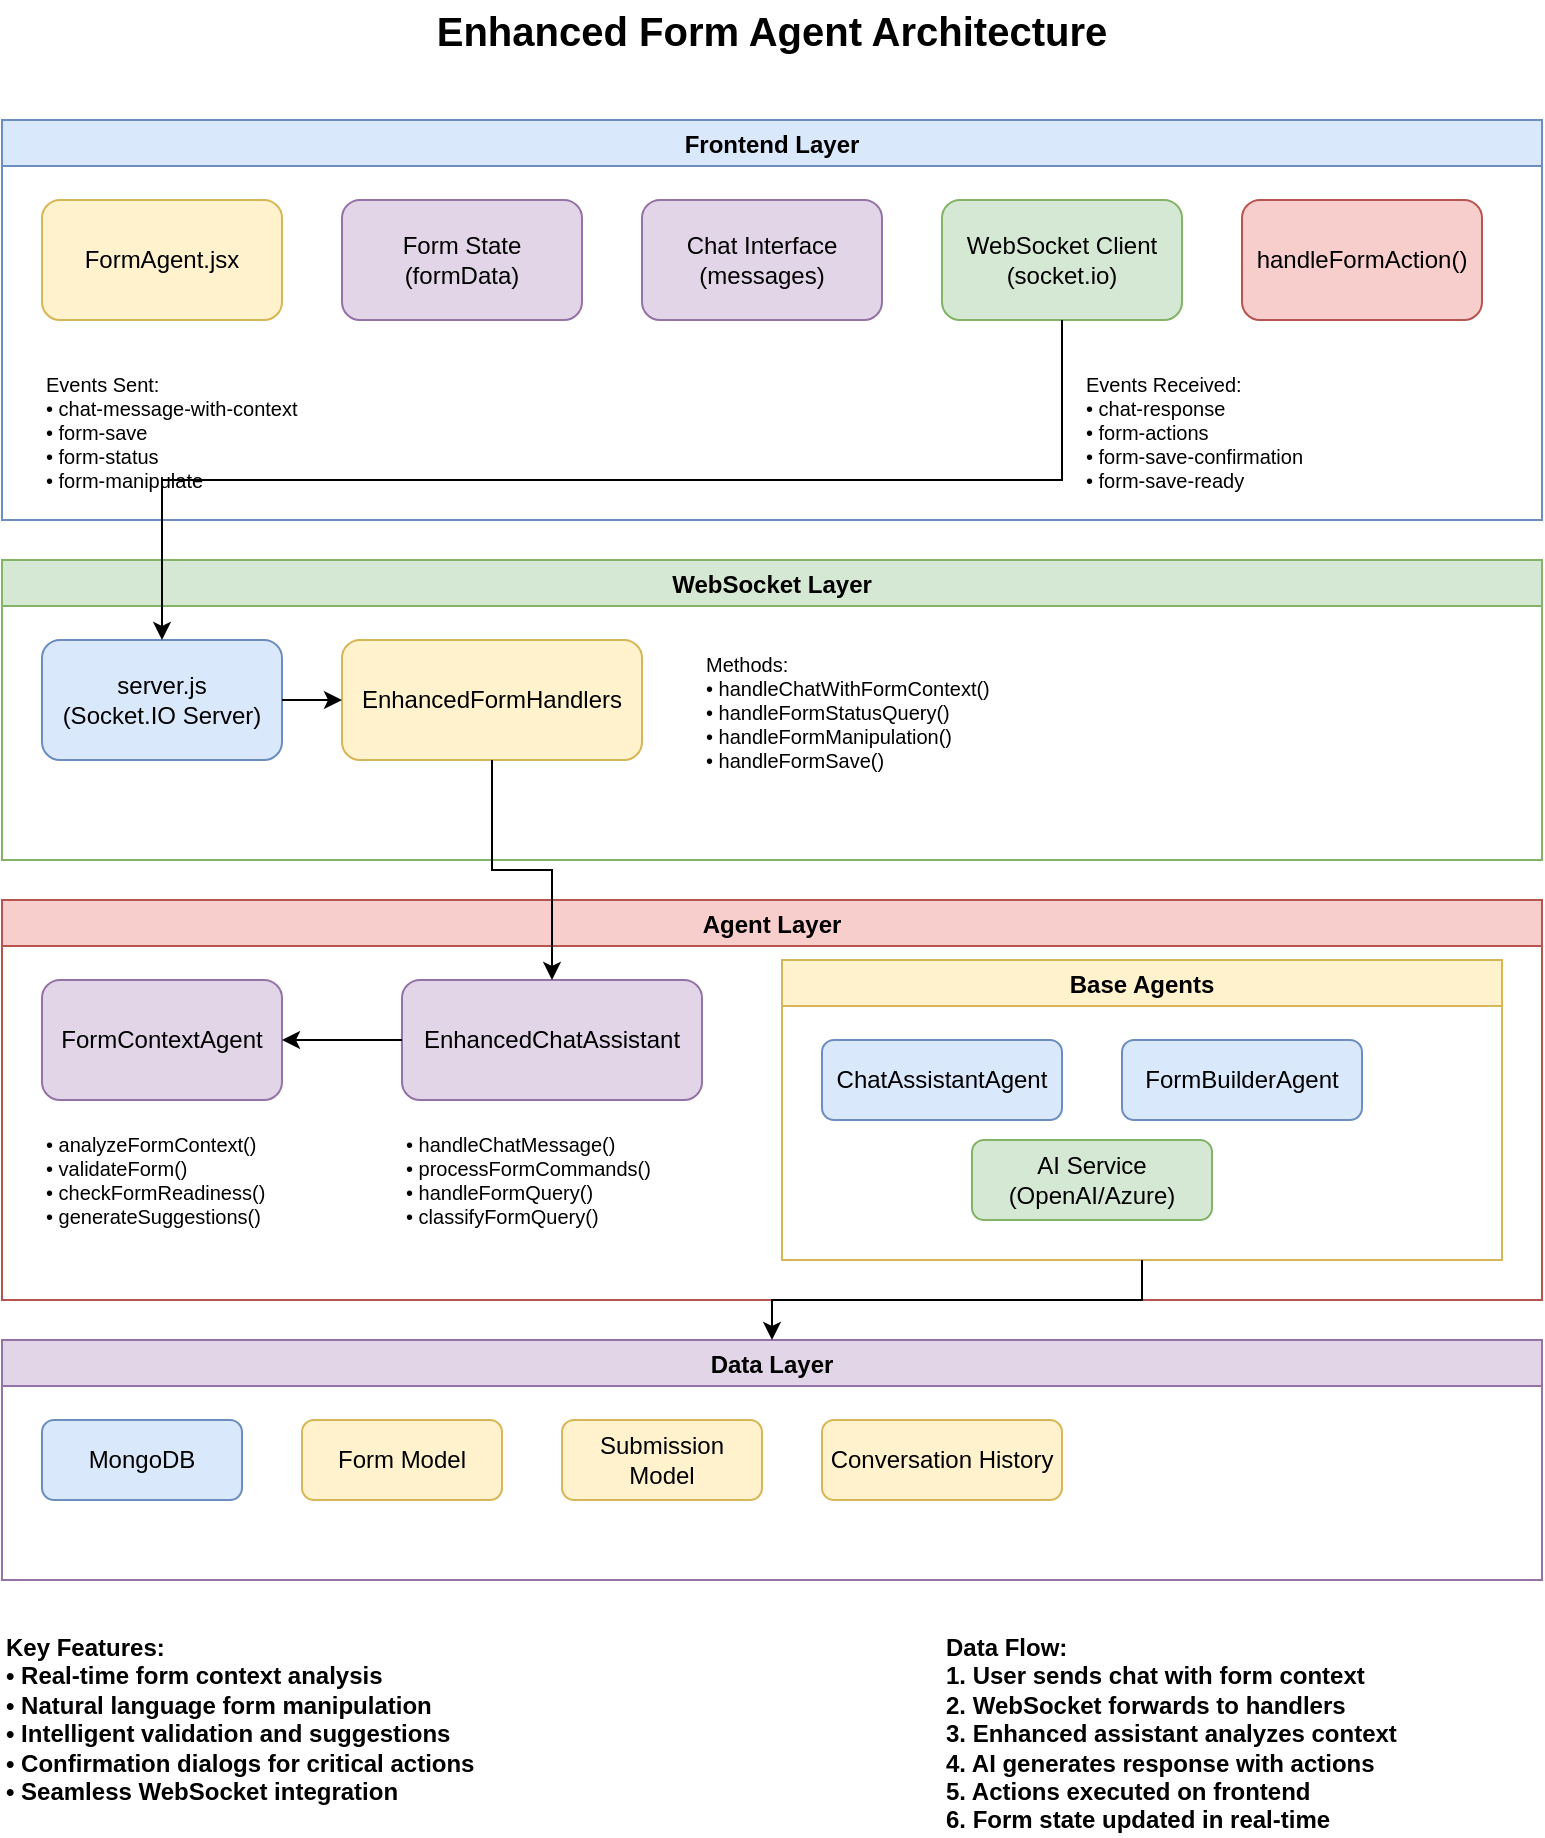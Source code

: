 <?xml version="1.0" encoding="UTF-8"?>
<mxfile version="21.0.0">
  <diagram name="Enhanced Form Agent Architecture" id="enhanced-form-agent-arch">
    <mxGraphModel dx="1434" dy="794" grid="1" gridSize="10" guides="1" tooltips="1" connect="1" arrows="1" fold="1" page="1" pageScale="1" pageWidth="850" pageHeight="1100" math="0" shadow="0">
      <root>
        <mxCell id="0" />
        <mxCell id="1" parent="0" />
        
        <!-- Title -->
        <mxCell id="title" value="Enhanced Form Agent Architecture" style="text;html=1;strokeColor=none;fillColor=none;align=center;verticalAlign=middle;whiteSpace=wrap;rounded=0;fontSize=20;fontStyle=1" parent="1" vertex="1">
          <mxGeometry x="250" y="20" width="350" height="30" as="geometry" />
        </mxCell>
        
        <!-- Frontend Layer -->
        <mxCell id="frontend-layer" value="Frontend Layer" style="swimlane;fillColor=#dae8fc;strokeColor=#6c8ebf;" parent="1" vertex="1">
          <mxGeometry x="40" y="80" width="770" height="200" as="geometry" />
        </mxCell>
        
        <!-- FormAgent.jsx -->
        <mxCell id="formagent" value="FormAgent.jsx" style="rounded=1;whiteSpace=wrap;html=1;fillColor=#fff2cc;strokeColor=#d6b656;" parent="frontend-layer" vertex="1">
          <mxGeometry x="20" y="40" width="120" height="60" as="geometry" />
        </mxCell>
        
        <!-- Form State -->
        <mxCell id="form-state" value="Form State&#xa;(formData)" style="rounded=1;whiteSpace=wrap;html=1;fillColor=#e1d5e7;strokeColor=#9673a6;" parent="frontend-layer" vertex="1">
          <mxGeometry x="170" y="40" width="120" height="60" as="geometry" />
        </mxCell>
        
        <!-- Chat Interface -->
        <mxCell id="chat-interface" value="Chat Interface&#xa;(messages)" style="rounded=1;whiteSpace=wrap;html=1;fillColor=#e1d5e7;strokeColor=#9673a6;" parent="frontend-layer" vertex="1">
          <mxGeometry x="320" y="40" width="120" height="60" as="geometry" />
        </mxCell>
        
        <!-- WebSocket Client -->
        <mxCell id="websocket-client" value="WebSocket Client&#xa;(socket.io)" style="rounded=1;whiteSpace=wrap;html=1;fillColor=#d5e8d4;strokeColor=#82b366;" parent="frontend-layer" vertex="1">
          <mxGeometry x="470" y="40" width="120" height="60" as="geometry" />
        </mxCell>
        
        <!-- Form Actions Handler -->
        <mxCell id="form-actions" value="handleFormAction()" style="rounded=1;whiteSpace=wrap;html=1;fillColor=#f8cecc;strokeColor=#b85450;" parent="frontend-layer" vertex="1">
          <mxGeometry x="620" y="40" width="120" height="60" as="geometry" />
        </mxCell>
        
        <!-- Events sent -->
        <mxCell id="events-sent" value="Events Sent:&#xa;• chat-message-with-context&#xa;• form-save&#xa;• form-status&#xa;• form-manipulate" style="text;html=1;strokeColor=none;fillColor=none;align=left;verticalAlign=top;whiteSpace=wrap;rounded=0;fontSize=10;" parent="frontend-layer" vertex="1">
          <mxGeometry x="20" y="120" width="200" height="60" as="geometry" />
        </mxCell>
        
        <!-- Events received -->
        <mxCell id="events-received" value="Events Received:&#xa;• chat-response&#xa;• form-actions&#xa;• form-save-confirmation&#xa;• form-save-ready" style="text;html=1;strokeColor=none;fillColor=none;align=left;verticalAlign=top;whiteSpace=wrap;rounded=0;fontSize=10;" parent="frontend-layer" vertex="1">
          <mxGeometry x="540" y="120" width="200" height="60" as="geometry" />
        </mxCell>
        
        <!-- WebSocket Layer -->
        <mxCell id="websocket-layer" value="WebSocket Layer" style="swimlane;fillColor=#d5e8d4;strokeColor=#82b366;" parent="1" vertex="1">
          <mxGeometry x="40" y="300" width="770" height="150" as="geometry" />
        </mxCell>
        
        <!-- Server WebSocket -->
        <mxCell id="server-websocket" value="server.js&#xa;(Socket.IO Server)" style="rounded=1;whiteSpace=wrap;html=1;fillColor=#dae8fc;strokeColor=#6c8ebf;" parent="websocket-layer" vertex="1">
          <mxGeometry x="20" y="40" width="120" height="60" as="geometry" />
        </mxCell>
        
        <!-- Enhanced Form Handlers -->
        <mxCell id="enhanced-handlers" value="EnhancedFormHandlers" style="rounded=1;whiteSpace=wrap;html=1;fillColor=#fff2cc;strokeColor=#d6b656;" parent="websocket-layer" vertex="1">
          <mxGeometry x="170" y="40" width="150" height="60" as="geometry" />
        </mxCell>
        
        <!-- Handler Methods -->
        <mxCell id="handler-methods" value="Methods:&#xa;• handleChatWithFormContext()&#xa;• handleFormStatusQuery()&#xa;• handleFormManipulation()&#xa;• handleFormSave()" style="text;html=1;strokeColor=none;fillColor=none;align=left;verticalAlign=top;whiteSpace=wrap;rounded=0;fontSize=10;" parent="websocket-layer" vertex="1">
          <mxGeometry x="350" y="40" width="200" height="80" as="geometry" />
        </mxCell>
        
        <!-- Agent Layer -->
        <mxCell id="agent-layer" value="Agent Layer" style="swimlane;fillColor=#f8cecc;strokeColor=#b85450;" parent="1" vertex="1">
          <mxGeometry x="40" y="470" width="770" height="200" as="geometry" />
        </mxCell>
        
        <!-- Form Context Agent -->
        <mxCell id="form-context-agent" value="FormContextAgent" style="rounded=1;whiteSpace=wrap;html=1;fillColor=#e1d5e7;strokeColor=#9673a6;" parent="agent-layer" vertex="1">
          <mxGeometry x="20" y="40" width="120" height="60" as="geometry" />
        </mxCell>
        
        <!-- Context Agent Methods -->
        <mxCell id="context-methods" value="• analyzeFormContext()&#xa;• validateForm()&#xa;• checkFormReadiness()&#xa;• generateSuggestions()" style="text;html=1;strokeColor=none;fillColor=none;align=left;verticalAlign=top;whiteSpace=wrap;rounded=0;fontSize=10;" parent="agent-layer" vertex="1">
          <mxGeometry x="20" y="110" width="140" height="60" as="geometry" />
        </mxCell>
        
        <!-- Enhanced Chat Assistant -->
        <mxCell id="enhanced-chat" value="EnhancedChatAssistant" style="rounded=1;whiteSpace=wrap;html=1;fillColor=#e1d5e7;strokeColor=#9673a6;" parent="agent-layer" vertex="1">
          <mxGeometry x="200" y="40" width="150" height="60" as="geometry" />
        </mxCell>
        
        <!-- Chat Assistant Methods -->
        <mxCell id="chat-methods" value="• handleChatMessage()&#xa;• processFormCommands()&#xa;• handleFormQuery()&#xa;• classifyFormQuery()" style="text;html=1;strokeColor=none;fillColor=none;align=left;verticalAlign=top;whiteSpace=wrap;rounded=0;fontSize=10;" parent="agent-layer" vertex="1">
          <mxGeometry x="200" y="110" width="150" height="60" as="geometry" />
        </mxCell>
        
        <!-- Base Agents -->
        <mxCell id="base-agents" value="Base Agents" style="swimlane;fillColor=#fff2cc;strokeColor=#d6b656;" parent="agent-layer" vertex="1">
          <mxGeometry x="390" y="30" width="360" height="150" as="geometry" />
        </mxCell>
        
        <!-- Chat Assistant Agent -->
        <mxCell id="chat-assistant" value="ChatAssistantAgent" style="rounded=1;whiteSpace=wrap;html=1;fillColor=#dae8fc;strokeColor=#6c8ebf;" parent="base-agents" vertex="1">
          <mxGeometry x="20" y="40" width="120" height="40" as="geometry" />
        </mxCell>
        
        <!-- Form Builder Agent -->
        <mxCell id="form-builder" value="FormBuilderAgent" style="rounded=1;whiteSpace=wrap;html=1;fillColor=#dae8fc;strokeColor=#6c8ebf;" parent="base-agents" vertex="1">
          <mxGeometry x="170" y="40" width="120" height="40" as="geometry" />
        </mxCell>
        
        <!-- AI Service -->
        <mxCell id="ai-service" value="AI Service&#xa;(OpenAI/Azure)" style="rounded=1;whiteSpace=wrap;html=1;fillColor=#d5e8d4;strokeColor=#82b366;" parent="base-agents" vertex="1">
          <mxGeometry x="95" y="90" width="120" height="40" as="geometry" />
        </mxCell>
        
        <!-- Data Layer -->
        <mxCell id="data-layer" value="Data Layer" style="swimlane;fillColor=#e1d5e7;strokeColor=#9673a6;" parent="1" vertex="1">
          <mxGeometry x="40" y="690" width="770" height="120" as="geometry" />
        </mxCell>
        
        <!-- MongoDB -->
        <mxCell id="mongodb" value="MongoDB" style="rounded=1;whiteSpace=wrap;html=1;fillColor=#dae8fc;strokeColor=#6c8ebf;" parent="data-layer" vertex="1">
          <mxGeometry x="20" y="40" width="100" height="40" as="geometry" />
        </mxCell>
        
        <!-- Form Model -->
        <mxCell id="form-model" value="Form Model" style="rounded=1;whiteSpace=wrap;html=1;fillColor=#fff2cc;strokeColor=#d6b656;" parent="data-layer" vertex="1">
          <mxGeometry x="150" y="40" width="100" height="40" as="geometry" />
        </mxCell>
        
        <!-- Submission Model -->
        <mxCell id="submission-model" value="Submission Model" style="rounded=1;whiteSpace=wrap;html=1;fillColor=#fff2cc;strokeColor=#d6b656;" parent="data-layer" vertex="1">
          <mxGeometry x="280" y="40" width="100" height="40" as="geometry" />
        </mxCell>
        
        <!-- Conversation History -->
        <mxCell id="conversation-history" value="Conversation History" style="rounded=1;whiteSpace=wrap;html=1;fillColor=#fff2cc;strokeColor=#d6b656;" parent="data-layer" vertex="1">
          <mxGeometry x="410" y="40" width="120" height="40" as="geometry" />
        </mxCell>
        
        <!-- Arrows -->
        <mxCell id="arrow1" style="edgeStyle=orthogonalEdgeStyle;rounded=0;orthogonalLoop=1;jettySize=auto;html=1;exitX=0.5;exitY=1;exitDx=0;exitDy=0;entryX=0.5;entryY=0;entryDx=0;entryDy=0;" parent="1" source="websocket-client" target="server-websocket" edge="1">
          <mxGeometry relative="1" as="geometry" />
        </mxCell>
        
        <mxCell id="arrow2" style="edgeStyle=orthogonalEdgeStyle;rounded=0;orthogonalLoop=1;jettySize=auto;html=1;exitX=1;exitY=0.5;exitDx=0;exitDy=0;entryX=0;entryY=0.5;entryDx=0;entryDy=0;" parent="1" source="server-websocket" target="enhanced-handlers" edge="1">
          <mxGeometry relative="1" as="geometry" />
        </mxCell>
        
        <mxCell id="arrow3" style="edgeStyle=orthogonalEdgeStyle;rounded=0;orthogonalLoop=1;jettySize=auto;html=1;exitX=0.5;exitY=1;exitDx=0;exitDy=0;entryX=0.5;entryY=0;entryDx=0;entryDy=0;" parent="1" source="enhanced-handlers" target="enhanced-chat" edge="1">
          <mxGeometry relative="1" as="geometry" />
        </mxCell>
        
        <mxCell id="arrow4" style="edgeStyle=orthogonalEdgeStyle;rounded=0;orthogonalLoop=1;jettySize=auto;html=1;exitX=0;exitY=0.5;exitDx=0;exitDy=0;entryX=1;entryY=0.5;entryDx=0;entryDy=0;" parent="1" source="enhanced-chat" target="form-context-agent" edge="1">
          <mxGeometry relative="1" as="geometry" />
        </mxCell>
        
        <mxCell id="arrow5" style="edgeStyle=orthogonalEdgeStyle;rounded=0;orthogonalLoop=1;jettySize=auto;html=1;exitX=0.5;exitY=1;exitDx=0;exitDy=0;entryX=0.5;entryY=0;entryDx=0;entryDy=0;" parent="1" source="base-agents" target="data-layer" edge="1">
          <mxGeometry relative="1" as="geometry" />
        </mxCell>
        
        <!-- Key Features -->
        <mxCell id="features" value="Key Features:&#xa;• Real-time form context analysis&#xa;• Natural language form manipulation&#xa;• Intelligent validation and suggestions&#xa;• Confirmation dialogs for critical actions&#xa;• Seamless WebSocket integration" style="text;html=1;strokeColor=none;fillColor=none;align=left;verticalAlign=top;whiteSpace=wrap;rounded=0;fontSize=12;fontStyle=1" parent="1" vertex="1">
          <mxGeometry x="40" y="830" width="300" height="100" as="geometry" />
        </mxCell>
        
        <!-- Data Flow -->
        <mxCell id="dataflow" value="Data Flow:&#xa;1. User sends chat with form context&#xa;2. WebSocket forwards to handlers&#xa;3. Enhanced assistant analyzes context&#xa;4. AI generates response with actions&#xa;5. Actions executed on frontend&#xa;6. Form state updated in real-time" style="text;html=1;strokeColor=none;fillColor=none;align=left;verticalAlign=top;whiteSpace=wrap;rounded=0;fontSize=12;fontStyle=1" parent="1" vertex="1">
          <mxGeometry x="510" y="830" width="300" height="100" as="geometry" />
        </mxCell>
        
      </root>
    </mxGraphModel>
  </diagram>
</mxfile>
